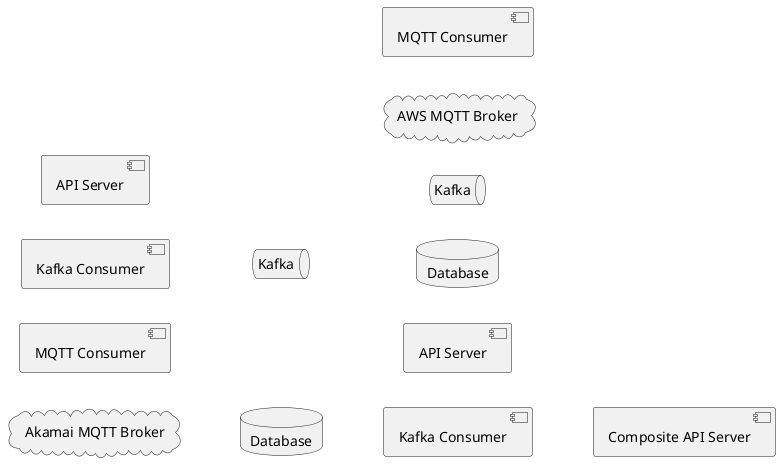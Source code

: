 @startuml
left to right direction

together {
  cloud akamai_mqtt_broker as "Akamai MQTT Broker"

  component akamai_mqtt_consumer as "MQTT Consumer"
  
  component akamai_kafka_consumer1 as "Kafka Consumer"
  
  component akamai_api_server1 as "API Server"

  database akamai_database as "Database"

  queue akamai_queue as "Kafka"
}

together {
  cloud aws_mqtt_broker as "AWS MQTT Broker"

  component aws_mqtt_consumer as "MQTT Consumer"
  
  component aws_kafka_consumer1 as "Kafka Consumer"

  component aws_api_server1 as "API Server"

  database aws_database as "Database"

  queue aws_queue as "Kafka"
}


component composite_api_server1 as "Composite API Server"

@enduml


akamai_mqtt_broker <-> akamai_mqtt_consumer
akamai_mqtt_consumer -> akamai_queue
akamai_queue --> akamai_kafka_consumer1

akamai_kafka_consumer1 --> akamai_database

akamai_api_server1 --> akamai_database

akamai_api_server1 -> akamai_mqtt_broker



aws_mqtt_broker <-> aws_mqtt_consumer
aws_mqtt_consumer -> aws_queue
aws_queue --> aws_kafka_consumer1

aws_kafka_consumer1 --> aws_database

aws_api_server1 --> aws_database

aws_api_server1 -> aws_mqtt_broker


composite_api_server1 -> aws_api_server1
composite_api_server1 -> akamai_api_server1

